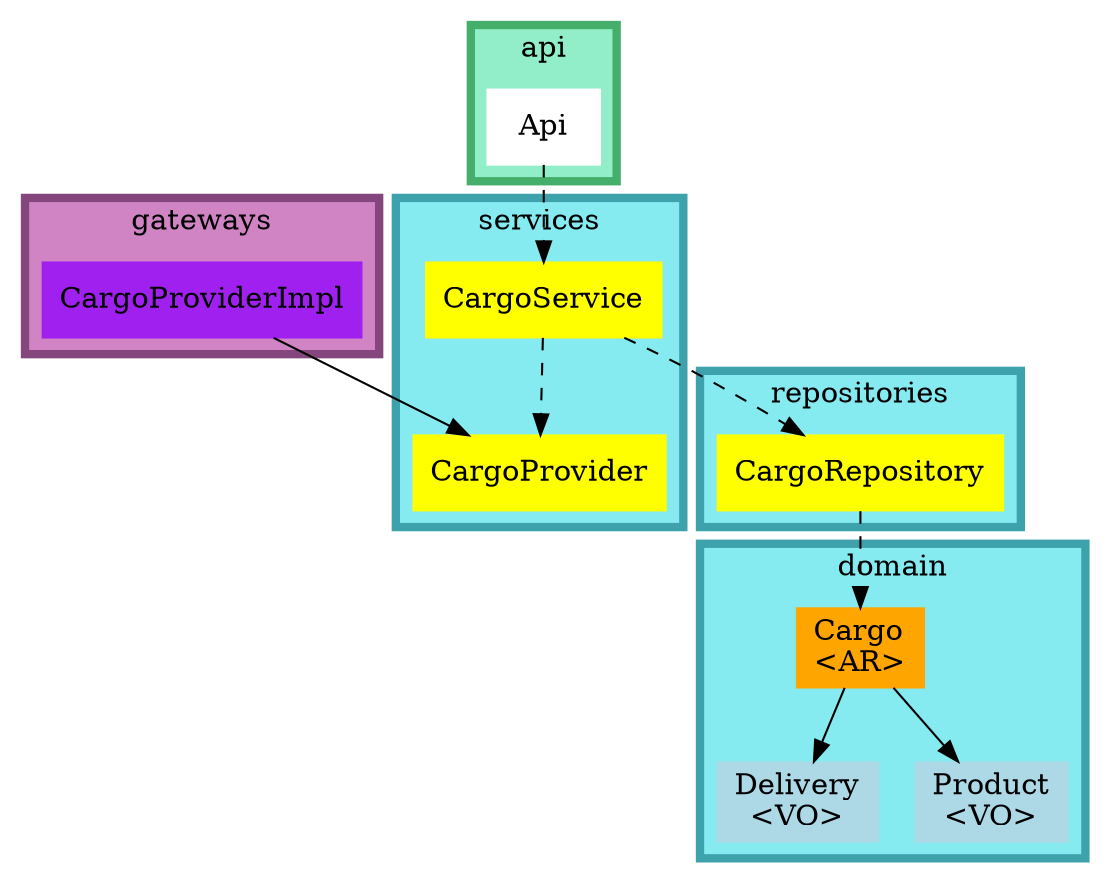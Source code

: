 digraph g {
	node[style = filled, color = orange];

	subgraph cluster1 {
		label=api
		style=filled
		color="#45AE6A"
		penwidth=4
		fillcolor="#91EEC8"
		node [style=filled,color=white,shape=box];
		Api

	}

	subgraph cluster2 {
		label="services"
		style=filled
		color="#3DA2AB"
		fillcolor="#85EBF0"
		penwidth=4
		node [style=filled,color=white,shape=box];
		CargoService[label="CargoService", comment=Service, shape=box, color=yellow]
		CargoProvider[label="CargoProvider", comment=Provider, shape=box, color=yellow]
		CargoService -> CargoProvider[style="dashed"]
	}

	subgraph cluster3 {
		label="domain"
		style=filled
		color="#3DA2AB"
		fillcolor="#85EBF0"
		penwidth=4
        Cargo[label="Cargo\l<AR>", comment=AR, shape=box]
    	Delivery[label="Delivery\l<VO>", comment=VO, shape=box, color=lightblue]
    	Product[label="Product\l<VO>", comment=VO, shape=box, color=lightblue]
    	Cargo -> Delivery
    	Cargo -> Product

	}
	subgraph cluster4 {
		label="repositories"
		style=filled
		color="#3DA2AB"
		fillcolor="#85EBF0"
		penwidth=4
		node [style=filled,color=white,shape=box];
        CargoRepository[label="CargoRepository", comment=Repo, shape=box, color=yellow]
        CargoRepository -> Cargo[style="dashed"]
	}

    subgraph cluster5 {
		label="gateways"
		style=filled
		color="#85467E"
		fillcolor="#D084C4"
		penwidth=4
		node [style=filled,color=white,shape=box];
        CargoProviderImpl[label="CargoProviderImpl", comment=Provider, shape=box, color=purple]
        CargoProviderImpl -> CargoProvider
	}
	Api -> CargoService[style="dashed"]
	CargoService -> CargoRepository[style="dashed"]

}